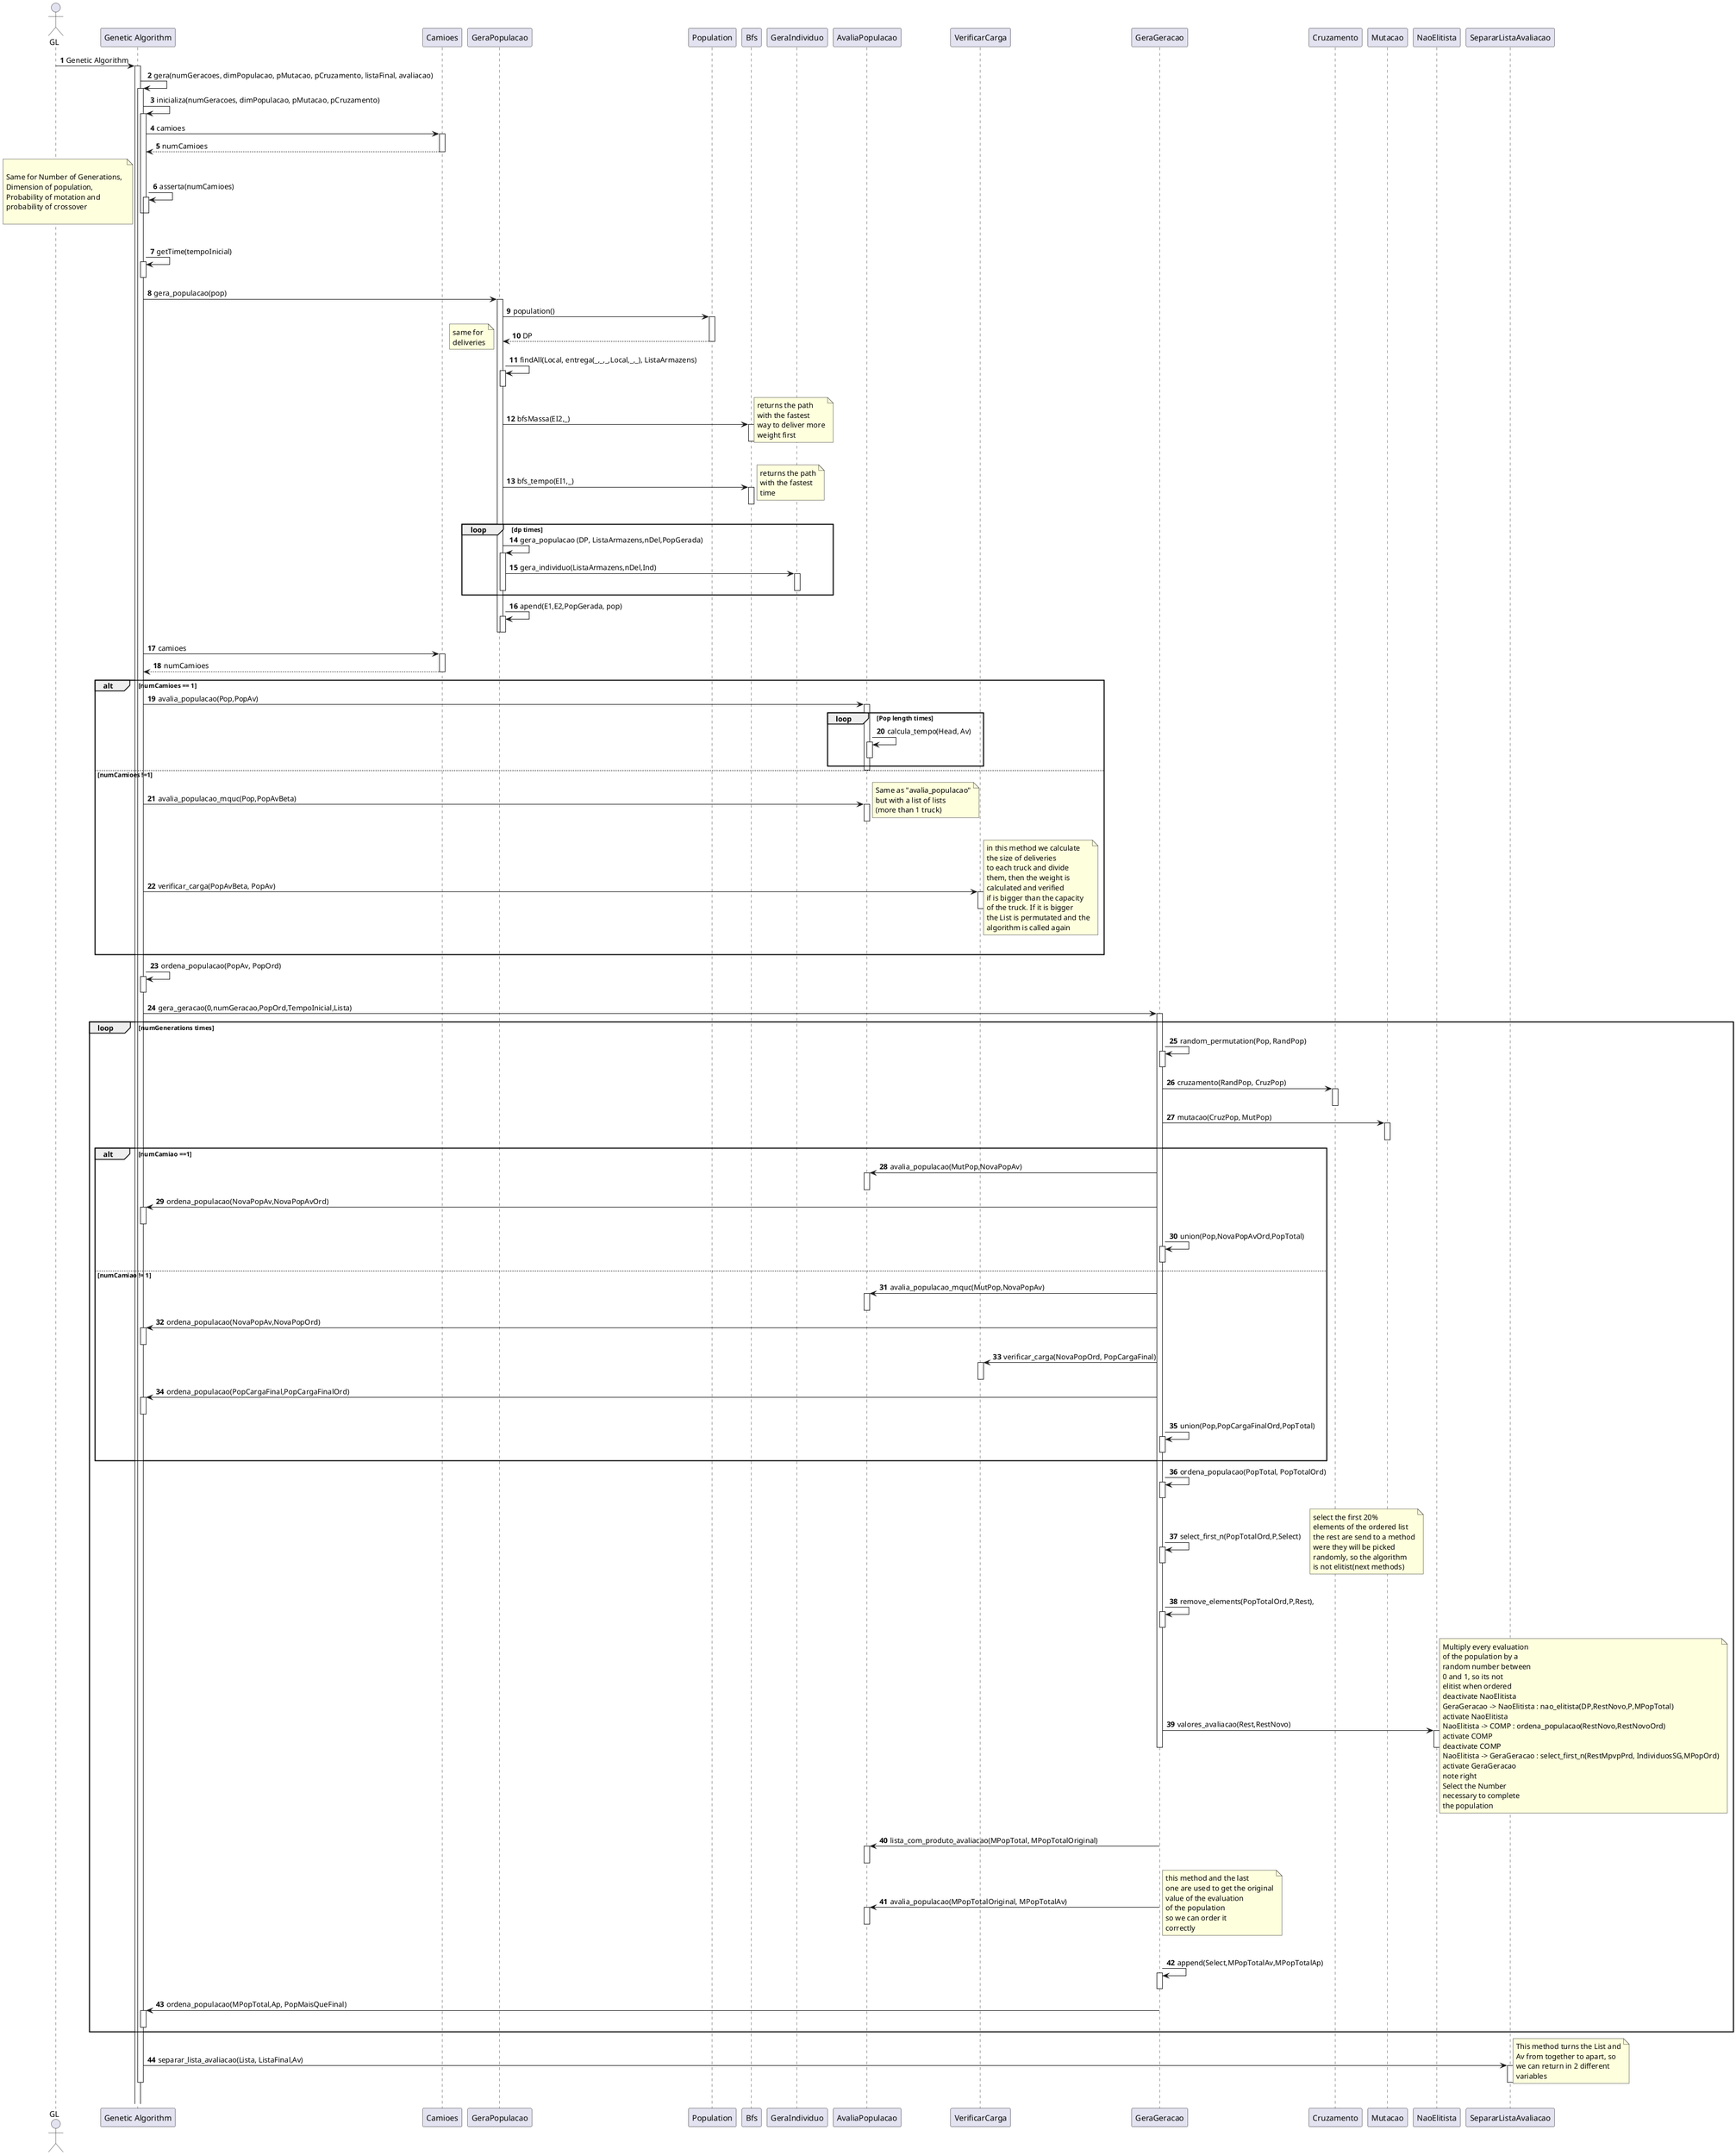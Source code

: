 @startuml

autonumber
actor "GL" as GA
participant "Genetic Algorithm" as COMP


GA-> COMP :  Genetic Algorithm
activate COMP
COMP -> COMP : gera(numGeracoes, dimPopulacao, pMutacao, pCruzamento, listaFinal, avaliacao)
activate COMP

COMP -> COMP : inicializa(numGeracoes, dimPopulacao, pMutacao, pCruzamento)

activate COMP

COMP -> Camioes : camioes
activate Camioes
Camioes --> COMP : numCamioes
deactivate Camioes
COMP->COMP : asserta(numCamioes)
activate COMP
deactivate COMP

note left

Same for Number of Generations, 
Dimension of population, 
Probability of motation and 
probability of crossover

end note




deactivate COMP

COMP -> COMP : getTime(tempoInicial)
activate COMP
deactivate COMP

COMP -> GeraPopulacao : gera_populacao(pop)

activate GeraPopulacao
GeraPopulacao -> Population : population()
activate Population
Population --> GeraPopulacao : DP
deactivate Population

note left
same for
deliveries
end note


GeraPopulacao -> GeraPopulacao : findAll(Local, entrega(_,_,_,Local,_,_), ListaArmazens)
activate GeraPopulacao
deactivate GeraPopulacao

GeraPopulacao -> Bfs : bfsMassa(EI2,_)
activate Bfs
note right
returns the path
with the fastest 
way to deliver more
weight first
end note
deactivate Bfs

GeraPopulacao -> Bfs : bfs_tempo(EI1,_)
activate Bfs
note right
returns the path
with the fastest 
time 
end note
deactivate Bfs

loop dp times
GeraPopulacao -> GeraPopulacao : gera_populacao (DP, ListaArmazens,nDel,PopGerada)
activate GeraPopulacao

GeraPopulacao -> GeraIndividuo : gera_individuo(ListaArmazens,nDel,Ind)

activate GeraIndividuo
deactivate GeraIndividuo
deactivate GeraPopulacao
end
GeraPopulacao -> GeraPopulacao : apend(E1,E2,PopGerada, pop)
activate GeraPopulacao
deactivate GeraPopulacao
deactivate GeraPopulacao

COMP -> Camioes : camioes

activate Camioes

Camioes --> COMP : numCamioes

deactivate Camioes

alt numCamioes == 1

COMP -> AvaliaPopulacao : avalia_populacao(Pop,PopAv)
activate AvaliaPopulacao
loop Pop length times
AvaliaPopulacao -> AvaliaPopulacao : calcula_tempo(Head, Av)
activate AvaliaPopulacao
deactivate AvaliaPopulacao
end
deactivate AvaliaPopulacao

else numCamioes !=1

COMP -> AvaliaPopulacao : avalia_populacao_mquc(Pop,PopAvBeta)
activate AvaliaPopulacao

note right
Same as "avalia_populacao"
but with a list of lists
(more than 1 truck)
end note
deactivate AvaliaPopulacao
COMP -> VerificarCarga : verificar_carga(PopAvBeta, PopAv)

activate VerificarCarga
note right
in this method we calculate
the size of deliveries
to each truck and divide
them, then the weight is 
calculated and verified 
if is bigger than the capacity
of the truck. If it is bigger
the List is permutated and the
algorithm is called again
end note
deactivate VerificarCarga
end

COMP -> COMP : ordena_populacao(PopAv, PopOrd)
activate COMP
deactivate COMP

COMP -> GeraGeracao : gera_geracao(0,numGeracao,PopOrd,TempoInicial,Lista)
loop numGenerations times
activate GeraGeracao

GeraGeracao -> GeraGeracao : random_permutation(Pop, RandPop)
activate GeraGeracao
deactivate GeraGeracao

GeraGeracao -> Cruzamento : cruzamento(RandPop, CruzPop)
activate Cruzamento



deactivate Cruzamento
GeraGeracao -> Mutacao : mutacao(CruzPop, MutPop)
activate Mutacao



deactivate Mutacao
alt numCamiao ==1
GeraGeracao -> AvaliaPopulacao : avalia_populacao(MutPop,NovaPopAv)
activate AvaliaPopulacao
deactivate AvaliaPopulacao
GeraGeracao -> COMP : ordena_populacao(NovaPopAv,NovaPopAvOrd)
activate COMP
deactivate COMP
GeraGeracao -> GeraGeracao : union(Pop,NovaPopAvOrd,PopTotal)
activate GeraGeracao
deactivate GeraGeracao
else numCamiao != 1

GeraGeracao -> AvaliaPopulacao : avalia_populacao_mquc(MutPop,NovaPopAv)
activate AvaliaPopulacao
deactivate AvaliaPopulacao
GeraGeracao -> COMP : ordena_populacao(NovaPopAv,NovaPopOrd)
activate COMP
deactivate COMP
GeraGeracao -> VerificarCarga : verificar_carga(NovaPopOrd, PopCargaFinal)
activate VerificarCarga
deactivate VerificarCarga
GeraGeracao -> COMP : ordena_populacao(PopCargaFinal,PopCargaFinalOrd)
activate COMP
deactivate COMP
GeraGeracao -> GeraGeracao : union(Pop,PopCargaFinalOrd,PopTotal)
activate GeraGeracao
deactivate GeraGeracao
end

GeraGeracao -> GeraGeracao : ordena_populacao(PopTotal, PopTotalOrd)
activate GeraGeracao
deactivate GeraGeracao

GeraGeracao -> GeraGeracao : select_first_n(PopTotalOrd,P,Select)
activate GeraGeracao
note right
select the first 20% 
elements of the ordered list
the rest are send to a method
were they will be picked
randomly, so the algorithm
is not elitist(next methods)
end note
deactivate GeraGeracao
GeraGeracao -> GeraGeracao : remove_elements(PopTotalOrd,P,Rest),
activate GeraGeracao
deactivate GeraGeracao

GeraGeracao -> NaoElitista : valores_avaliacao(Rest,RestNovo) 
activate NaoElitista 
note right 
Multiply every evaluation
of the population by a 
random number between 
0 and 1, so its not
elitist when ordered
deactivate NaoElitista
GeraGeracao -> NaoElitista : nao_elitista(DP,RestNovo,P,MPopTotal)
activate NaoElitista
NaoElitista -> COMP : ordena_populacao(RestNovo,RestNovoOrd)
activate COMP
deactivate COMP
NaoElitista -> GeraGeracao : select_first_n(RestMpvpPrd, IndividuosSG,MPopOrd)
activate GeraGeracao
note right
Select the Number
necessary to complete
the population
end note
deactivate GeraGeracao
deactivate NaoElitista
GeraGeracao -> AvaliaPopulacao : lista_com_produto_avaliacao(MPopTotal, MPopTotalOriginal)

activate AvaliaPopulacao
deactivate AvaliaPopulacao
GeraGeracao -> AvaliaPopulacao : avalia_populacao(MPopTotalOriginal, MPopTotalAv)
activate AvaliaPopulacao
note right
this method and the last
one are used to get the original
value of the evaluation
of the population
so we can order it
correctly
end note
deactivate AvaliaPopulacao
GeraGeracao -> GeraGeracao : append(Select,MPopTotalAv,MPopTotalAp)
activate GeraGeracao
deactivate GeraGeracao

GeraGeracao -> COMP : ordena_populacao(MPopTotal,Ap, PopMaisQueFinal)
activate COMP
deactivate COMP





deactivate GeraGeracao
end



COMP -> SepararListaAvaliacao : separar_lista_avaliacao(Lista, ListaFinal,Av)
activate SepararListaAvaliacao
note right
This method turns the List and
Av from together to apart, so
we can return in 2 different
variables
end note


deactivate SepararListaAvaliacao




deactivate COMP


@enduml